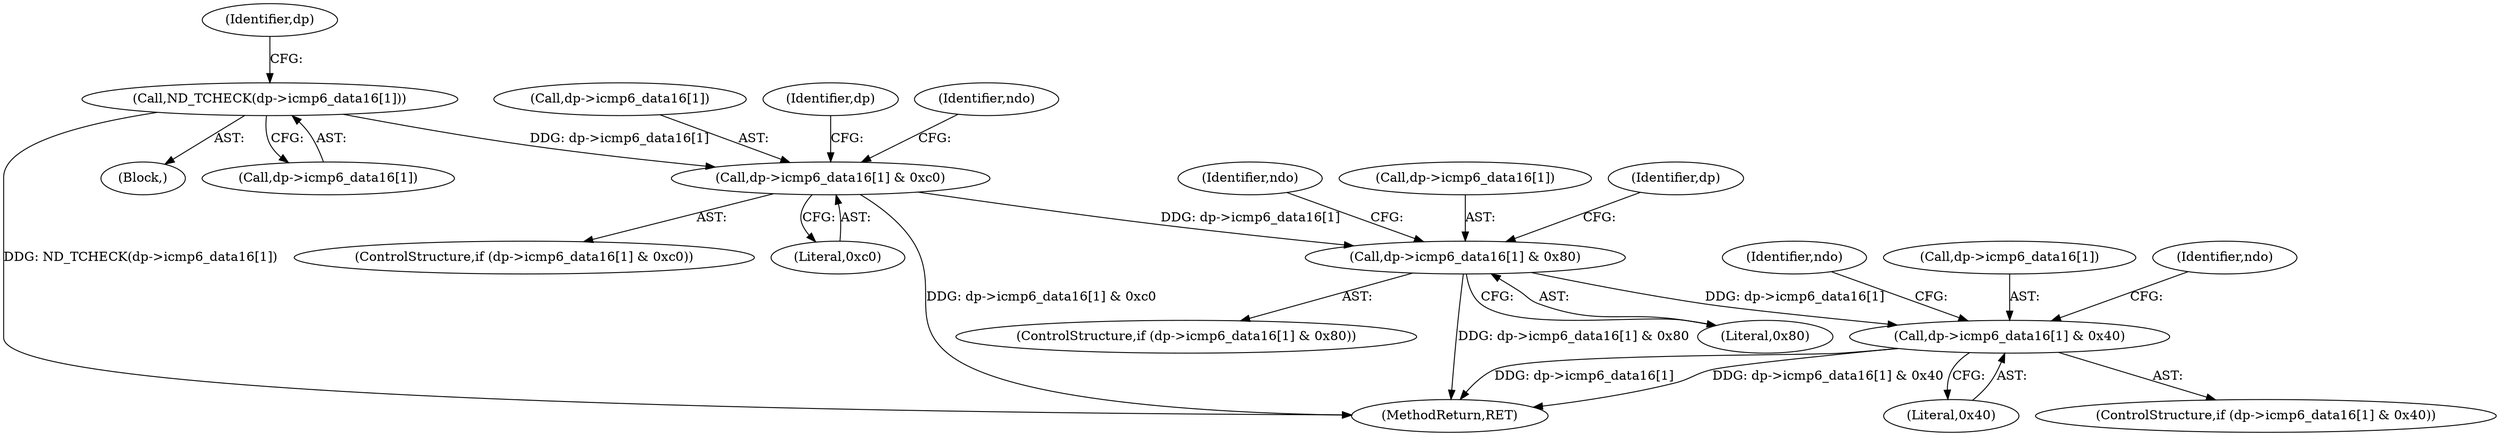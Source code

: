 digraph "0_tcpdump_d7505276842e85bfd067fa21cdb32b8a2dc3c5e4_1@pointer" {
"1000917" [label="(Call,dp->icmp6_data16[1] & 0xc0)"];
"1000910" [label="(Call,ND_TCHECK(dp->icmp6_data16[1]))"];
"1000929" [label="(Call,dp->icmp6_data16[1] & 0x80)"];
"1000941" [label="(Call,dp->icmp6_data16[1] & 0x40)"];
"1000953" [label="(Identifier,ndo)"];
"1000941" [label="(Call,dp->icmp6_data16[1] & 0x40)"];
"1000891" [label="(Block,)"];
"1000947" [label="(Literal,0x40)"];
"1000942" [label="(Call,dp->icmp6_data16[1])"];
"1000928" [label="(ControlStructure,if (dp->icmp6_data16[1] & 0x80))"];
"1000938" [label="(Identifier,ndo)"];
"1000920" [label="(Identifier,dp)"];
"1000918" [label="(Call,dp->icmp6_data16[1])"];
"1000930" [label="(Call,dp->icmp6_data16[1])"];
"1000911" [label="(Call,dp->icmp6_data16[1])"];
"1000944" [label="(Identifier,dp)"];
"1000950" [label="(Identifier,ndo)"];
"1000932" [label="(Identifier,dp)"];
"1000923" [label="(Literal,0xc0)"];
"1001018" [label="(MethodReturn,RET)"];
"1000935" [label="(Literal,0x80)"];
"1000940" [label="(ControlStructure,if (dp->icmp6_data16[1] & 0x40))"];
"1000926" [label="(Identifier,ndo)"];
"1000916" [label="(ControlStructure,if (dp->icmp6_data16[1] & 0xc0))"];
"1000910" [label="(Call,ND_TCHECK(dp->icmp6_data16[1]))"];
"1000917" [label="(Call,dp->icmp6_data16[1] & 0xc0)"];
"1000929" [label="(Call,dp->icmp6_data16[1] & 0x80)"];
"1000917" -> "1000916"  [label="AST: "];
"1000917" -> "1000923"  [label="CFG: "];
"1000918" -> "1000917"  [label="AST: "];
"1000923" -> "1000917"  [label="AST: "];
"1000926" -> "1000917"  [label="CFG: "];
"1000932" -> "1000917"  [label="CFG: "];
"1000917" -> "1001018"  [label="DDG: dp->icmp6_data16[1] & 0xc0"];
"1000910" -> "1000917"  [label="DDG: dp->icmp6_data16[1]"];
"1000917" -> "1000929"  [label="DDG: dp->icmp6_data16[1]"];
"1000910" -> "1000891"  [label="AST: "];
"1000910" -> "1000911"  [label="CFG: "];
"1000911" -> "1000910"  [label="AST: "];
"1000920" -> "1000910"  [label="CFG: "];
"1000910" -> "1001018"  [label="DDG: ND_TCHECK(dp->icmp6_data16[1])"];
"1000929" -> "1000928"  [label="AST: "];
"1000929" -> "1000935"  [label="CFG: "];
"1000930" -> "1000929"  [label="AST: "];
"1000935" -> "1000929"  [label="AST: "];
"1000938" -> "1000929"  [label="CFG: "];
"1000944" -> "1000929"  [label="CFG: "];
"1000929" -> "1001018"  [label="DDG: dp->icmp6_data16[1] & 0x80"];
"1000929" -> "1000941"  [label="DDG: dp->icmp6_data16[1]"];
"1000941" -> "1000940"  [label="AST: "];
"1000941" -> "1000947"  [label="CFG: "];
"1000942" -> "1000941"  [label="AST: "];
"1000947" -> "1000941"  [label="AST: "];
"1000950" -> "1000941"  [label="CFG: "];
"1000953" -> "1000941"  [label="CFG: "];
"1000941" -> "1001018"  [label="DDG: dp->icmp6_data16[1]"];
"1000941" -> "1001018"  [label="DDG: dp->icmp6_data16[1] & 0x40"];
}
